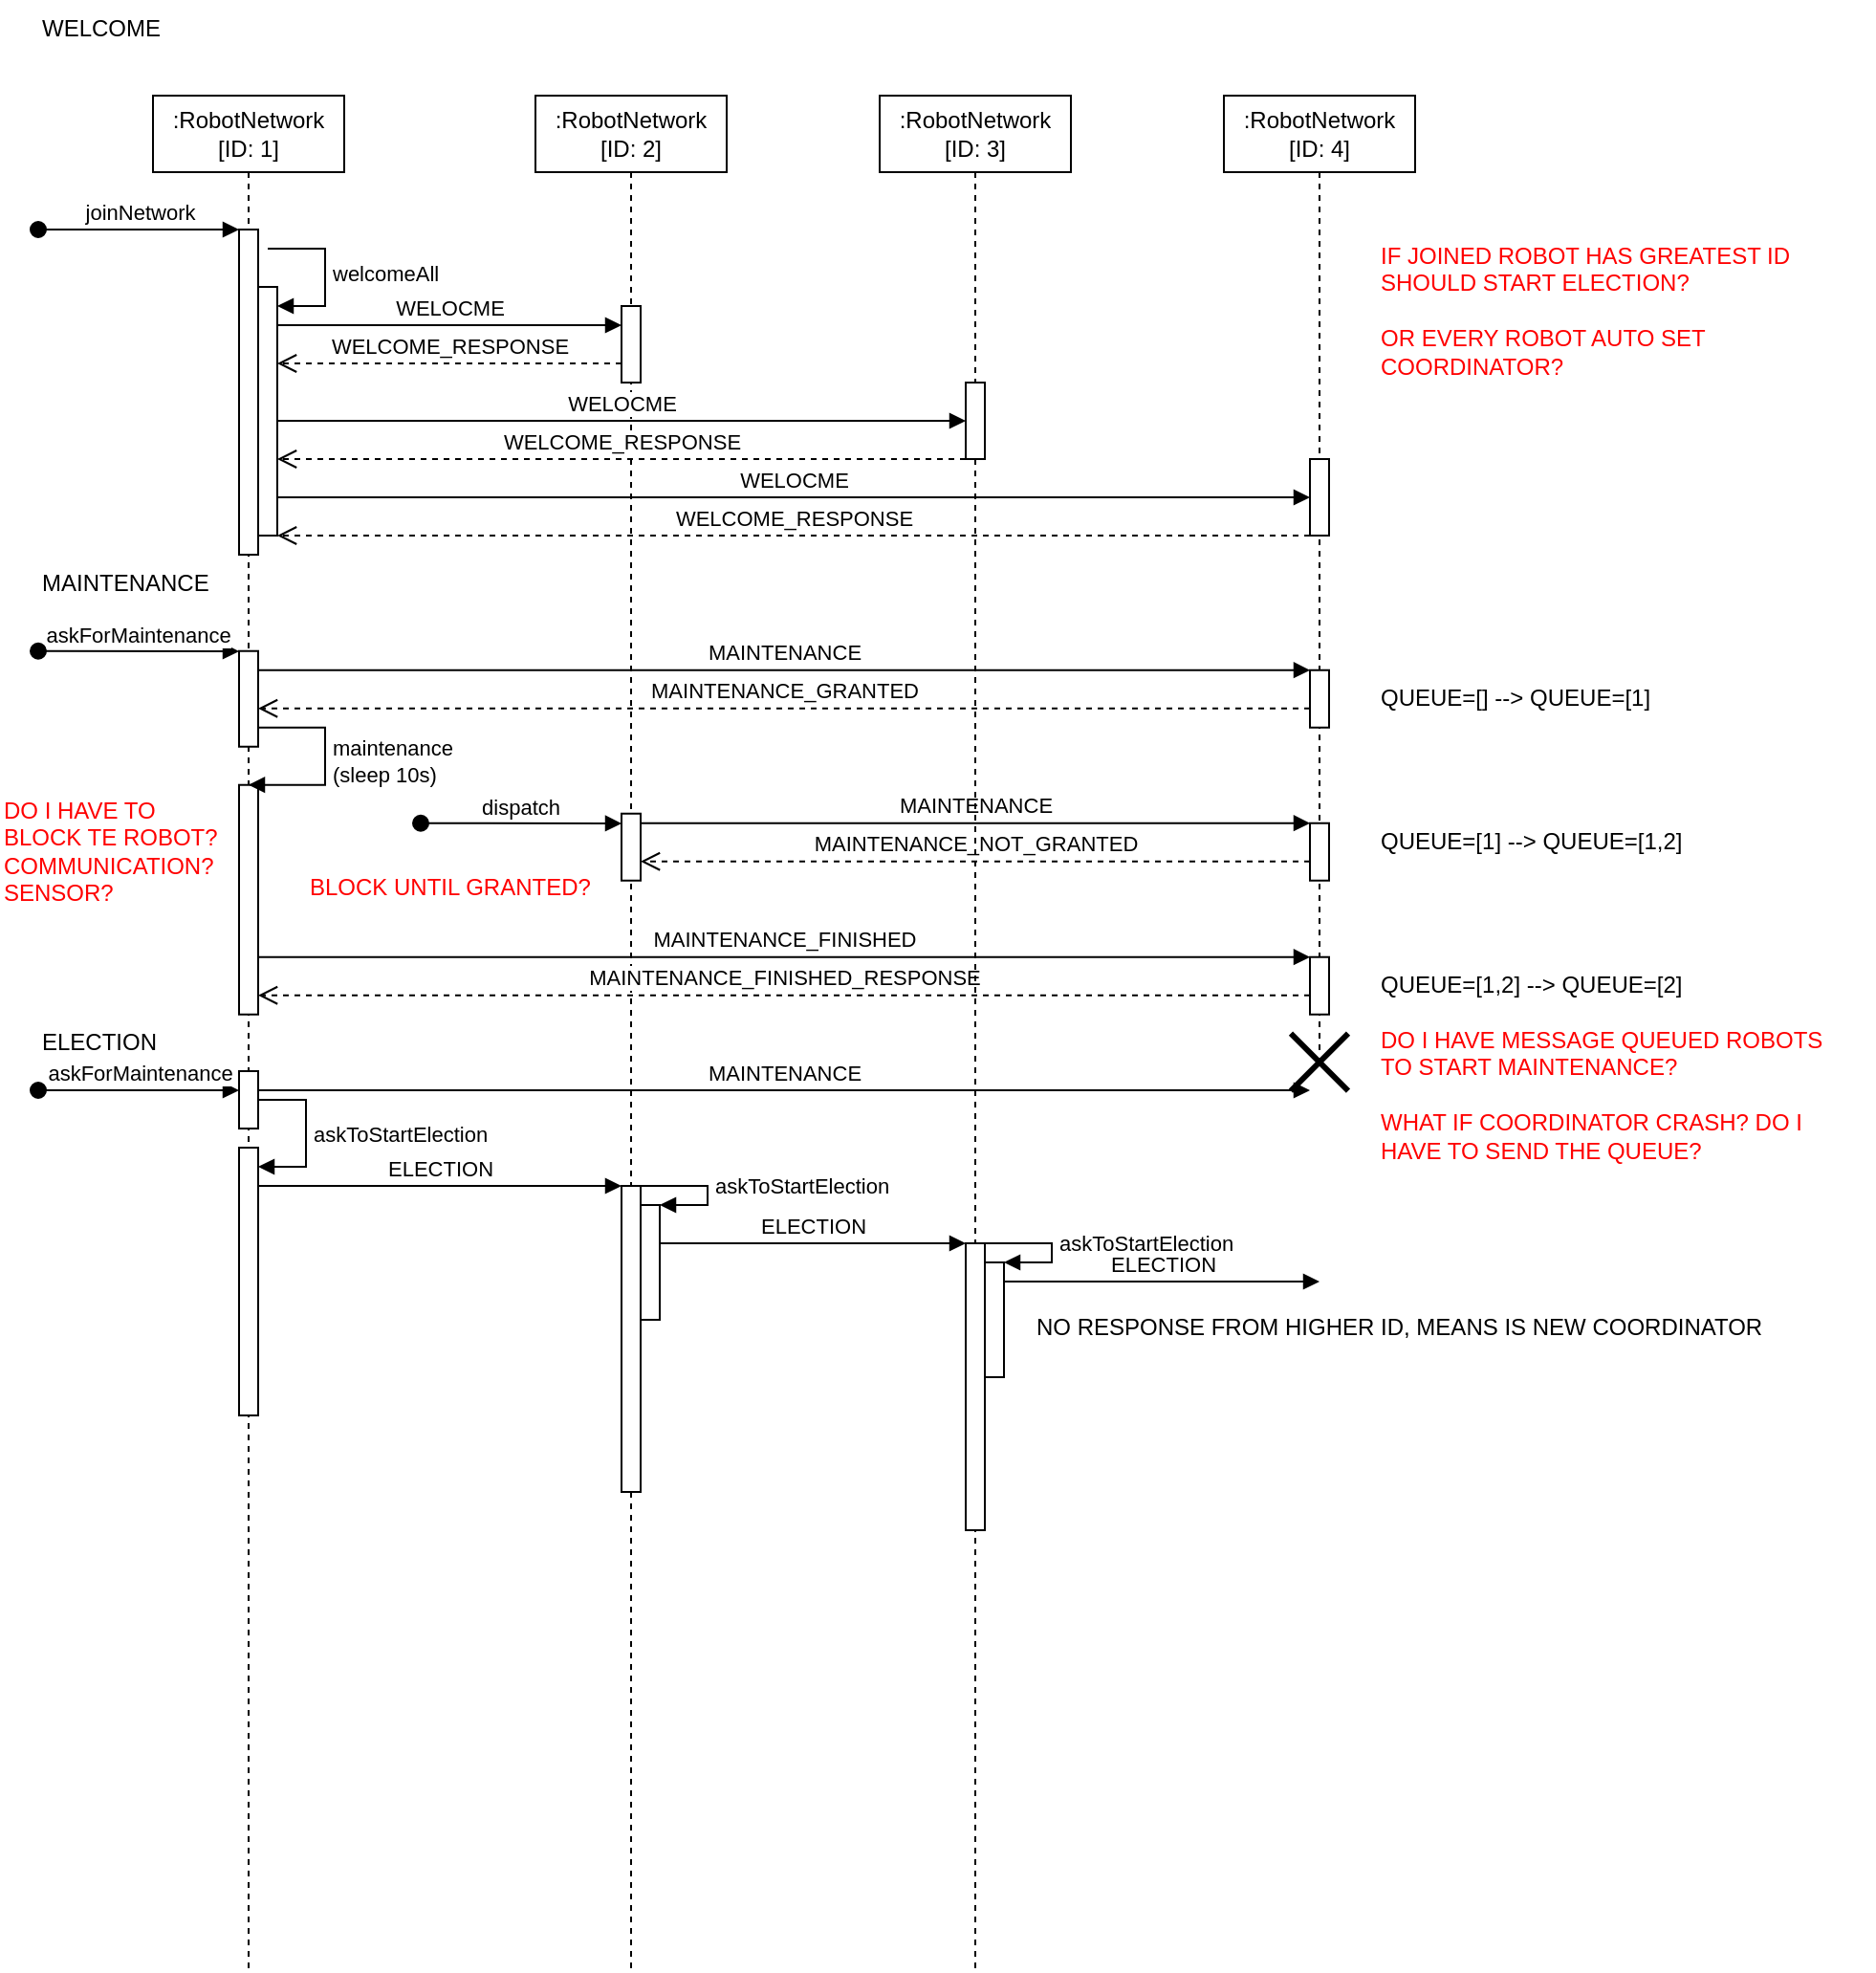 <mxfile version="21.3.0" type="device">
  <diagram name="Page-1" id="2YBvvXClWsGukQMizWep">
    <mxGraphModel dx="1004" dy="653" grid="1" gridSize="10" guides="1" tooltips="1" connect="1" arrows="1" fold="1" page="1" pageScale="1" pageWidth="850" pageHeight="1100" math="0" shadow="0">
      <root>
        <mxCell id="0" />
        <mxCell id="1" parent="0" />
        <mxCell id="aM9ryv3xv72pqoxQDRHE-1" value=":RobotNetwork&lt;br&gt;[ID: 1]" style="shape=umlLifeline;perimeter=lifelinePerimeter;whiteSpace=wrap;html=1;container=0;dropTarget=0;collapsible=0;recursiveResize=0;outlineConnect=0;portConstraint=eastwest;newEdgeStyle={&quot;edgeStyle&quot;:&quot;elbowEdgeStyle&quot;,&quot;elbow&quot;:&quot;vertical&quot;,&quot;curved&quot;:0,&quot;rounded&quot;:0};" parent="1" vertex="1">
          <mxGeometry x="100" y="90" width="100" height="980" as="geometry" />
        </mxCell>
        <mxCell id="aM9ryv3xv72pqoxQDRHE-2" value="" style="html=1;points=[];perimeter=orthogonalPerimeter;outlineConnect=0;targetShapes=umlLifeline;portConstraint=eastwest;newEdgeStyle={&quot;edgeStyle&quot;:&quot;elbowEdgeStyle&quot;,&quot;elbow&quot;:&quot;vertical&quot;,&quot;curved&quot;:0,&quot;rounded&quot;:0};" parent="aM9ryv3xv72pqoxQDRHE-1" vertex="1">
          <mxGeometry x="45" y="70" width="10" height="170" as="geometry" />
        </mxCell>
        <mxCell id="aM9ryv3xv72pqoxQDRHE-3" value="joinNetwork" style="html=1;verticalAlign=bottom;startArrow=oval;endArrow=block;startSize=8;edgeStyle=elbowEdgeStyle;elbow=vertical;curved=0;rounded=0;" parent="aM9ryv3xv72pqoxQDRHE-1" target="aM9ryv3xv72pqoxQDRHE-2" edge="1">
          <mxGeometry relative="1" as="geometry">
            <mxPoint x="-60" y="70" as="sourcePoint" />
          </mxGeometry>
        </mxCell>
        <mxCell id="eEnLpTAZn5gdBbQ_mqBl-11" value="" style="html=1;points=[];perimeter=orthogonalPerimeter;outlineConnect=0;targetShapes=umlLifeline;portConstraint=eastwest;newEdgeStyle={&quot;edgeStyle&quot;:&quot;elbowEdgeStyle&quot;,&quot;elbow&quot;:&quot;vertical&quot;,&quot;curved&quot;:0,&quot;rounded&quot;:0};" vertex="1" parent="aM9ryv3xv72pqoxQDRHE-1">
          <mxGeometry x="55" y="100" width="10" height="130" as="geometry" />
        </mxCell>
        <mxCell id="eEnLpTAZn5gdBbQ_mqBl-12" value="welcomeAll" style="html=1;align=left;spacingLeft=2;endArrow=block;rounded=0;edgeStyle=orthogonalEdgeStyle;curved=0;rounded=0;" edge="1" target="eEnLpTAZn5gdBbQ_mqBl-11" parent="aM9ryv3xv72pqoxQDRHE-1">
          <mxGeometry relative="1" as="geometry">
            <mxPoint x="60" y="80" as="sourcePoint" />
            <Array as="points">
              <mxPoint x="90" y="110" />
            </Array>
          </mxGeometry>
        </mxCell>
        <mxCell id="eEnLpTAZn5gdBbQ_mqBl-40" value="" style="html=1;points=[];perimeter=orthogonalPerimeter;outlineConnect=0;targetShapes=umlLifeline;portConstraint=eastwest;newEdgeStyle={&quot;edgeStyle&quot;:&quot;elbowEdgeStyle&quot;,&quot;elbow&quot;:&quot;vertical&quot;,&quot;curved&quot;:0,&quot;rounded&quot;:0};" vertex="1" parent="aM9ryv3xv72pqoxQDRHE-1">
          <mxGeometry x="45" y="290.37" width="10" height="50" as="geometry" />
        </mxCell>
        <mxCell id="eEnLpTAZn5gdBbQ_mqBl-45" value="" style="html=1;points=[];perimeter=orthogonalPerimeter;outlineConnect=0;targetShapes=umlLifeline;portConstraint=eastwest;newEdgeStyle={&quot;edgeStyle&quot;:&quot;elbowEdgeStyle&quot;,&quot;elbow&quot;:&quot;vertical&quot;,&quot;curved&quot;:0,&quot;rounded&quot;:0};" vertex="1" parent="aM9ryv3xv72pqoxQDRHE-1">
          <mxGeometry x="45" y="360.37" width="10" height="120" as="geometry" />
        </mxCell>
        <mxCell id="eEnLpTAZn5gdBbQ_mqBl-46" value="maintenance&lt;br&gt;(sleep 10s)" style="html=1;align=left;spacingLeft=2;endArrow=block;rounded=0;edgeStyle=orthogonalEdgeStyle;curved=0;rounded=0;" edge="1" target="eEnLpTAZn5gdBbQ_mqBl-45" parent="aM9ryv3xv72pqoxQDRHE-1" source="eEnLpTAZn5gdBbQ_mqBl-40">
          <mxGeometry relative="1" as="geometry">
            <mxPoint x="60" y="330.37" as="sourcePoint" />
            <Array as="points">
              <mxPoint x="90" y="330.37" />
              <mxPoint x="90" y="360.37" />
            </Array>
          </mxGeometry>
        </mxCell>
        <mxCell id="eEnLpTAZn5gdBbQ_mqBl-69" value="" style="html=1;points=[];perimeter=orthogonalPerimeter;outlineConnect=0;targetShapes=umlLifeline;portConstraint=eastwest;newEdgeStyle={&quot;edgeStyle&quot;:&quot;elbowEdgeStyle&quot;,&quot;elbow&quot;:&quot;vertical&quot;,&quot;curved&quot;:0,&quot;rounded&quot;:0};" vertex="1" parent="aM9ryv3xv72pqoxQDRHE-1">
          <mxGeometry x="45" y="510" width="10" height="30" as="geometry" />
        </mxCell>
        <mxCell id="eEnLpTAZn5gdBbQ_mqBl-73" value="" style="html=1;points=[];perimeter=orthogonalPerimeter;outlineConnect=0;targetShapes=umlLifeline;portConstraint=eastwest;newEdgeStyle={&quot;edgeStyle&quot;:&quot;elbowEdgeStyle&quot;,&quot;elbow&quot;:&quot;vertical&quot;,&quot;curved&quot;:0,&quot;rounded&quot;:0};" vertex="1" parent="aM9ryv3xv72pqoxQDRHE-1">
          <mxGeometry x="45" y="550" width="10" height="140" as="geometry" />
        </mxCell>
        <mxCell id="eEnLpTAZn5gdBbQ_mqBl-74" value="askToStartElection" style="html=1;align=left;spacingLeft=2;endArrow=block;rounded=0;edgeStyle=orthogonalEdgeStyle;curved=0;rounded=0;" edge="1" target="eEnLpTAZn5gdBbQ_mqBl-73" parent="aM9ryv3xv72pqoxQDRHE-1" source="eEnLpTAZn5gdBbQ_mqBl-69">
          <mxGeometry relative="1" as="geometry">
            <mxPoint x="60" y="530" as="sourcePoint" />
            <Array as="points">
              <mxPoint x="80" y="525" />
              <mxPoint x="80" y="560" />
            </Array>
          </mxGeometry>
        </mxCell>
        <mxCell id="eEnLpTAZn5gdBbQ_mqBl-1" value=":RobotNetwork&lt;br&gt;[ID: 2]" style="shape=umlLifeline;perimeter=lifelinePerimeter;whiteSpace=wrap;html=1;container=0;dropTarget=0;collapsible=0;recursiveResize=0;outlineConnect=0;portConstraint=eastwest;newEdgeStyle={&quot;edgeStyle&quot;:&quot;elbowEdgeStyle&quot;,&quot;elbow&quot;:&quot;vertical&quot;,&quot;curved&quot;:0,&quot;rounded&quot;:0};" vertex="1" parent="1">
          <mxGeometry x="300" y="90" width="100" height="980" as="geometry" />
        </mxCell>
        <mxCell id="eEnLpTAZn5gdBbQ_mqBl-2" value="" style="html=1;points=[];perimeter=orthogonalPerimeter;outlineConnect=0;targetShapes=umlLifeline;portConstraint=eastwest;newEdgeStyle={&quot;edgeStyle&quot;:&quot;elbowEdgeStyle&quot;,&quot;elbow&quot;:&quot;vertical&quot;,&quot;curved&quot;:0,&quot;rounded&quot;:0};" vertex="1" parent="eEnLpTAZn5gdBbQ_mqBl-1">
          <mxGeometry x="45" y="110" width="10" height="40" as="geometry" />
        </mxCell>
        <mxCell id="eEnLpTAZn5gdBbQ_mqBl-50" value="" style="html=1;points=[];perimeter=orthogonalPerimeter;outlineConnect=0;targetShapes=umlLifeline;portConstraint=eastwest;newEdgeStyle={&quot;edgeStyle&quot;:&quot;elbowEdgeStyle&quot;,&quot;elbow&quot;:&quot;vertical&quot;,&quot;curved&quot;:0,&quot;rounded&quot;:0};" vertex="1" parent="eEnLpTAZn5gdBbQ_mqBl-1">
          <mxGeometry x="45" y="375.37" width="10" height="35" as="geometry" />
        </mxCell>
        <mxCell id="eEnLpTAZn5gdBbQ_mqBl-76" value="" style="html=1;points=[];perimeter=orthogonalPerimeter;outlineConnect=0;targetShapes=umlLifeline;portConstraint=eastwest;newEdgeStyle={&quot;edgeStyle&quot;:&quot;elbowEdgeStyle&quot;,&quot;elbow&quot;:&quot;vertical&quot;,&quot;curved&quot;:0,&quot;rounded&quot;:0};" vertex="1" parent="eEnLpTAZn5gdBbQ_mqBl-1">
          <mxGeometry x="45" y="570" width="10" height="160" as="geometry" />
        </mxCell>
        <mxCell id="eEnLpTAZn5gdBbQ_mqBl-83" value="" style="html=1;points=[];perimeter=orthogonalPerimeter;outlineConnect=0;targetShapes=umlLifeline;portConstraint=eastwest;newEdgeStyle={&quot;edgeStyle&quot;:&quot;elbowEdgeStyle&quot;,&quot;elbow&quot;:&quot;vertical&quot;,&quot;curved&quot;:0,&quot;rounded&quot;:0};" vertex="1" parent="eEnLpTAZn5gdBbQ_mqBl-1">
          <mxGeometry x="55" y="580" width="10" height="60" as="geometry" />
        </mxCell>
        <mxCell id="eEnLpTAZn5gdBbQ_mqBl-84" value="askToStartElection" style="html=1;align=left;spacingLeft=2;endArrow=block;rounded=0;edgeStyle=orthogonalEdgeStyle;curved=0;rounded=0;" edge="1" target="eEnLpTAZn5gdBbQ_mqBl-83" parent="eEnLpTAZn5gdBbQ_mqBl-1" source="eEnLpTAZn5gdBbQ_mqBl-76">
          <mxGeometry relative="1" as="geometry">
            <mxPoint x="60" y="570" as="sourcePoint" />
            <Array as="points">
              <mxPoint x="90" y="570" />
              <mxPoint x="90" y="580" />
            </Array>
          </mxGeometry>
        </mxCell>
        <mxCell id="eEnLpTAZn5gdBbQ_mqBl-4" value=":RobotNetwork&lt;br&gt;[ID: 4]" style="shape=umlLifeline;perimeter=lifelinePerimeter;whiteSpace=wrap;html=1;container=0;dropTarget=0;collapsible=0;recursiveResize=0;outlineConnect=0;portConstraint=eastwest;newEdgeStyle={&quot;edgeStyle&quot;:&quot;elbowEdgeStyle&quot;,&quot;elbow&quot;:&quot;vertical&quot;,&quot;curved&quot;:0,&quot;rounded&quot;:0};" vertex="1" parent="1">
          <mxGeometry x="660" y="90" width="100" height="500" as="geometry" />
        </mxCell>
        <mxCell id="eEnLpTAZn5gdBbQ_mqBl-16" value="" style="html=1;points=[];perimeter=orthogonalPerimeter;outlineConnect=0;targetShapes=umlLifeline;portConstraint=eastwest;newEdgeStyle={&quot;edgeStyle&quot;:&quot;elbowEdgeStyle&quot;,&quot;elbow&quot;:&quot;vertical&quot;,&quot;curved&quot;:0,&quot;rounded&quot;:0};" vertex="1" parent="eEnLpTAZn5gdBbQ_mqBl-4">
          <mxGeometry x="45" y="190" width="10" height="40" as="geometry" />
        </mxCell>
        <mxCell id="eEnLpTAZn5gdBbQ_mqBl-42" value="" style="html=1;points=[];perimeter=orthogonalPerimeter;outlineConnect=0;targetShapes=umlLifeline;portConstraint=eastwest;newEdgeStyle={&quot;edgeStyle&quot;:&quot;elbowEdgeStyle&quot;,&quot;elbow&quot;:&quot;vertical&quot;,&quot;curved&quot;:0,&quot;rounded&quot;:0};" vertex="1" parent="eEnLpTAZn5gdBbQ_mqBl-4">
          <mxGeometry x="45" y="300.37" width="10" height="30" as="geometry" />
        </mxCell>
        <mxCell id="eEnLpTAZn5gdBbQ_mqBl-52" value="" style="html=1;points=[];perimeter=orthogonalPerimeter;outlineConnect=0;targetShapes=umlLifeline;portConstraint=eastwest;newEdgeStyle={&quot;edgeStyle&quot;:&quot;elbowEdgeStyle&quot;,&quot;elbow&quot;:&quot;vertical&quot;,&quot;curved&quot;:0,&quot;rounded&quot;:0};" vertex="1" parent="eEnLpTAZn5gdBbQ_mqBl-4">
          <mxGeometry x="45" y="380.37" width="10" height="30" as="geometry" />
        </mxCell>
        <mxCell id="eEnLpTAZn5gdBbQ_mqBl-58" value="" style="html=1;points=[];perimeter=orthogonalPerimeter;outlineConnect=0;targetShapes=umlLifeline;portConstraint=eastwest;newEdgeStyle={&quot;edgeStyle&quot;:&quot;elbowEdgeStyle&quot;,&quot;elbow&quot;:&quot;vertical&quot;,&quot;curved&quot;:0,&quot;rounded&quot;:0};" vertex="1" parent="eEnLpTAZn5gdBbQ_mqBl-4">
          <mxGeometry x="45" y="450.37" width="10" height="30" as="geometry" />
        </mxCell>
        <mxCell id="eEnLpTAZn5gdBbQ_mqBl-62" value="" style="shape=umlDestroy;whiteSpace=wrap;html=1;strokeWidth=3;targetShapes=umlLifeline;" vertex="1" parent="eEnLpTAZn5gdBbQ_mqBl-4">
          <mxGeometry x="35" y="490.37" width="30" height="30" as="geometry" />
        </mxCell>
        <mxCell id="eEnLpTAZn5gdBbQ_mqBl-14" value="WELOCME" style="html=1;verticalAlign=bottom;endArrow=block;edgeStyle=elbowEdgeStyle;elbow=vertical;curved=0;rounded=0;" edge="1" target="eEnLpTAZn5gdBbQ_mqBl-2" parent="1" source="eEnLpTAZn5gdBbQ_mqBl-11">
          <mxGeometry relative="1" as="geometry">
            <mxPoint x="265" y="210" as="sourcePoint" />
            <mxPoint x="335" y="210" as="targetPoint" />
            <Array as="points">
              <mxPoint x="290" y="210" />
            </Array>
          </mxGeometry>
        </mxCell>
        <mxCell id="eEnLpTAZn5gdBbQ_mqBl-15" value="WELCOME_RESPONSE" style="html=1;verticalAlign=bottom;endArrow=open;dashed=1;endSize=8;edgeStyle=elbowEdgeStyle;elbow=vertical;curved=0;rounded=0;" edge="1" source="eEnLpTAZn5gdBbQ_mqBl-2" parent="1" target="eEnLpTAZn5gdBbQ_mqBl-11">
          <mxGeometry relative="1" as="geometry">
            <mxPoint x="265" y="285" as="targetPoint" />
            <mxPoint x="335" y="230" as="sourcePoint" />
            <Array as="points">
              <mxPoint x="220" y="230" />
              <mxPoint x="240" y="220" />
              <mxPoint x="210" y="230" />
              <mxPoint x="280" y="250" />
              <mxPoint x="260" y="230" />
            </Array>
          </mxGeometry>
        </mxCell>
        <mxCell id="eEnLpTAZn5gdBbQ_mqBl-17" value="WELOCME" style="html=1;verticalAlign=bottom;endArrow=block;edgeStyle=elbowEdgeStyle;elbow=vertical;curved=0;rounded=0;" edge="1" parent="1" target="eEnLpTAZn5gdBbQ_mqBl-16" source="eEnLpTAZn5gdBbQ_mqBl-11">
          <mxGeometry relative="1" as="geometry">
            <mxPoint x="175" y="220" as="sourcePoint" />
            <Array as="points">
              <mxPoint x="520" y="300" />
              <mxPoint x="330" y="295" />
              <mxPoint x="270" y="240" />
              <mxPoint x="160" y="250" />
              <mxPoint x="300" y="220" />
            </Array>
          </mxGeometry>
        </mxCell>
        <mxCell id="eEnLpTAZn5gdBbQ_mqBl-18" value="WELCOME_RESPONSE" style="html=1;verticalAlign=bottom;endArrow=open;dashed=1;endSize=8;edgeStyle=elbowEdgeStyle;elbow=vertical;curved=0;rounded=0;" edge="1" parent="1" source="eEnLpTAZn5gdBbQ_mqBl-16" target="eEnLpTAZn5gdBbQ_mqBl-11">
          <mxGeometry relative="1" as="geometry">
            <mxPoint x="175" y="240" as="targetPoint" />
            <Array as="points">
              <mxPoint x="510" y="320" />
              <mxPoint x="300" y="310" />
              <mxPoint x="300" y="260" />
              <mxPoint x="310" y="255" />
              <mxPoint x="420" y="270" />
              <mxPoint x="220" y="240" />
              <mxPoint x="290" y="260" />
              <mxPoint x="270" y="240" />
            </Array>
          </mxGeometry>
        </mxCell>
        <mxCell id="eEnLpTAZn5gdBbQ_mqBl-19" value="IF JOINED ROBOT HAS GREATEST ID&lt;br&gt;SHOULD START ELECTION?&lt;br&gt;&lt;br&gt;OR EVERY ROBOT AUTO SET COORDINATOR?" style="text;html=1;strokeColor=none;fillColor=none;align=left;verticalAlign=top;whiteSpace=wrap;rounded=0;fontColor=#FF0000;" vertex="1" parent="1">
          <mxGeometry x="740" y="160" width="240" height="150" as="geometry" />
        </mxCell>
        <mxCell id="eEnLpTAZn5gdBbQ_mqBl-21" value="WELCOME" style="text;html=1;strokeColor=none;fillColor=none;align=left;verticalAlign=middle;whiteSpace=wrap;rounded=0;" vertex="1" parent="1">
          <mxGeometry x="40" y="40" width="380" height="30" as="geometry" />
        </mxCell>
        <mxCell id="eEnLpTAZn5gdBbQ_mqBl-38" value="MAINTENANCE" style="text;html=1;strokeColor=none;fillColor=none;align=left;verticalAlign=middle;whiteSpace=wrap;rounded=0;" vertex="1" parent="1">
          <mxGeometry x="40" y="330" width="380" height="30" as="geometry" />
        </mxCell>
        <mxCell id="eEnLpTAZn5gdBbQ_mqBl-39" value="askForMaintenance" style="html=1;verticalAlign=bottom;startArrow=oval;startFill=1;endArrow=block;startSize=8;edgeStyle=elbowEdgeStyle;elbow=vertical;curved=0;rounded=0;" edge="1" parent="1" target="eEnLpTAZn5gdBbQ_mqBl-40">
          <mxGeometry width="60" relative="1" as="geometry">
            <mxPoint x="40" y="380.37" as="sourcePoint" />
            <mxPoint x="100" y="380.37" as="targetPoint" />
          </mxGeometry>
        </mxCell>
        <mxCell id="eEnLpTAZn5gdBbQ_mqBl-41" value="MAINTENANCE" style="html=1;verticalAlign=bottom;endArrow=block;edgeStyle=elbowEdgeStyle;elbow=vertical;curved=0;rounded=0;" edge="1" parent="1" source="eEnLpTAZn5gdBbQ_mqBl-40" target="eEnLpTAZn5gdBbQ_mqBl-42">
          <mxGeometry width="80" relative="1" as="geometry">
            <mxPoint x="230" y="390.37" as="sourcePoint" />
            <mxPoint x="310" y="390.37" as="targetPoint" />
            <Array as="points">
              <mxPoint x="410" y="390.37" />
            </Array>
          </mxGeometry>
        </mxCell>
        <mxCell id="eEnLpTAZn5gdBbQ_mqBl-43" value="QUEUE=[] --&amp;gt; QUEUE=[1]" style="text;html=1;strokeColor=none;fillColor=none;align=left;verticalAlign=middle;whiteSpace=wrap;rounded=0;" vertex="1" parent="1">
          <mxGeometry x="740" y="390.37" width="260" height="30" as="geometry" />
        </mxCell>
        <mxCell id="eEnLpTAZn5gdBbQ_mqBl-44" value="MAINTENANCE_GRANTED" style="html=1;verticalAlign=bottom;endArrow=open;dashed=1;endSize=8;edgeStyle=elbowEdgeStyle;elbow=vertical;curved=0;rounded=0;" edge="1" parent="1" source="eEnLpTAZn5gdBbQ_mqBl-42" target="eEnLpTAZn5gdBbQ_mqBl-40">
          <mxGeometry relative="1" as="geometry">
            <mxPoint x="500" y="420.37" as="sourcePoint" />
            <mxPoint x="420" y="420.37" as="targetPoint" />
            <Array as="points">
              <mxPoint x="450" y="410.37" />
            </Array>
          </mxGeometry>
        </mxCell>
        <mxCell id="eEnLpTAZn5gdBbQ_mqBl-48" value="DO I HAVE TO BLOCK TE ROBOT?&lt;br&gt;COMMUNICATION? SENSOR?" style="text;html=1;strokeColor=none;fillColor=none;align=left;verticalAlign=top;whiteSpace=wrap;rounded=0;fontColor=#FF0000;" vertex="1" parent="1">
          <mxGeometry x="20" y="450.37" width="120" height="110" as="geometry" />
        </mxCell>
        <mxCell id="eEnLpTAZn5gdBbQ_mqBl-49" value="dispatch" style="html=1;verticalAlign=bottom;startArrow=oval;startFill=1;endArrow=block;startSize=8;edgeStyle=elbowEdgeStyle;elbow=vertical;curved=0;rounded=0;" edge="1" parent="1" target="eEnLpTAZn5gdBbQ_mqBl-50">
          <mxGeometry width="60" relative="1" as="geometry">
            <mxPoint x="240" y="470.37" as="sourcePoint" />
            <mxPoint x="300" y="470.37" as="targetPoint" />
          </mxGeometry>
        </mxCell>
        <mxCell id="eEnLpTAZn5gdBbQ_mqBl-51" value="MAINTENANCE" style="html=1;verticalAlign=bottom;endArrow=block;edgeStyle=elbowEdgeStyle;elbow=vertical;curved=0;rounded=0;" edge="1" parent="1" source="eEnLpTAZn5gdBbQ_mqBl-50" target="eEnLpTAZn5gdBbQ_mqBl-52">
          <mxGeometry width="80" relative="1" as="geometry">
            <mxPoint x="370" y="480.37" as="sourcePoint" />
            <mxPoint x="450" y="480.37" as="targetPoint" />
            <Array as="points">
              <mxPoint x="490" y="470.37" />
              <mxPoint x="510" y="480.37" />
            </Array>
          </mxGeometry>
        </mxCell>
        <mxCell id="eEnLpTAZn5gdBbQ_mqBl-53" value="QUEUE=[1] --&amp;gt; QUEUE=[1,2]" style="text;html=1;strokeColor=none;fillColor=none;align=left;verticalAlign=middle;whiteSpace=wrap;rounded=0;" vertex="1" parent="1">
          <mxGeometry x="740" y="465.37" width="260" height="30" as="geometry" />
        </mxCell>
        <mxCell id="eEnLpTAZn5gdBbQ_mqBl-54" value="MAINTENANCE_NOT_GRANTED" style="html=1;verticalAlign=bottom;endArrow=open;dashed=1;endSize=8;edgeStyle=elbowEdgeStyle;elbow=vertical;curved=0;rounded=0;" edge="1" parent="1" source="eEnLpTAZn5gdBbQ_mqBl-52" target="eEnLpTAZn5gdBbQ_mqBl-50">
          <mxGeometry relative="1" as="geometry">
            <mxPoint x="480" y="495.37" as="sourcePoint" />
            <mxPoint x="400" y="495.37" as="targetPoint" />
            <Array as="points">
              <mxPoint x="470" y="490.37" />
            </Array>
          </mxGeometry>
        </mxCell>
        <mxCell id="eEnLpTAZn5gdBbQ_mqBl-56" value="BLOCK UNTIL GRANTED?" style="text;html=1;strokeColor=none;fillColor=none;align=left;verticalAlign=top;whiteSpace=wrap;rounded=0;fontColor=#FF0000;" vertex="1" parent="1">
          <mxGeometry x="180" y="490.37" width="160" height="40" as="geometry" />
        </mxCell>
        <mxCell id="eEnLpTAZn5gdBbQ_mqBl-57" value="MAINTENANCE_FINISHED" style="html=1;verticalAlign=bottom;endArrow=block;edgeStyle=elbowEdgeStyle;elbow=vertical;curved=0;rounded=0;" edge="1" parent="1" source="eEnLpTAZn5gdBbQ_mqBl-45" target="eEnLpTAZn5gdBbQ_mqBl-58">
          <mxGeometry width="80" relative="1" as="geometry">
            <mxPoint x="300" y="540.37" as="sourcePoint" />
            <mxPoint x="380" y="540.37" as="targetPoint" />
            <Array as="points">
              <mxPoint x="380" y="540.37" />
            </Array>
          </mxGeometry>
        </mxCell>
        <mxCell id="eEnLpTAZn5gdBbQ_mqBl-59" value="QUEUE=[1,2] --&amp;gt; QUEUE=[2]" style="text;html=1;strokeColor=none;fillColor=none;align=left;verticalAlign=middle;whiteSpace=wrap;rounded=0;" vertex="1" parent="1">
          <mxGeometry x="740" y="540.37" width="260" height="30" as="geometry" />
        </mxCell>
        <mxCell id="eEnLpTAZn5gdBbQ_mqBl-60" value="DO I HAVE MESSAGE QUEUED ROBOTS TO START MAINTENANCE?&lt;br&gt;&lt;br&gt;WHAT IF COORDINATOR CRASH? DO I HAVE TO SEND THE QUEUE?" style="text;html=1;strokeColor=none;fillColor=none;align=left;verticalAlign=top;whiteSpace=wrap;rounded=0;fontColor=#FF0000;" vertex="1" parent="1">
          <mxGeometry x="740" y="570.37" width="240" height="150" as="geometry" />
        </mxCell>
        <mxCell id="eEnLpTAZn5gdBbQ_mqBl-61" value="MAINTENANCE_FINISHED_RESPONSE" style="html=1;verticalAlign=bottom;endArrow=open;dashed=1;endSize=8;edgeStyle=elbowEdgeStyle;elbow=vertical;curved=0;rounded=0;" edge="1" parent="1" source="eEnLpTAZn5gdBbQ_mqBl-58" target="eEnLpTAZn5gdBbQ_mqBl-45">
          <mxGeometry relative="1" as="geometry">
            <mxPoint x="390" y="560.37" as="sourcePoint" />
            <mxPoint x="310" y="560.37" as="targetPoint" />
            <Array as="points">
              <mxPoint x="420" y="560.37" />
              <mxPoint x="440" y="570.37" />
            </Array>
          </mxGeometry>
        </mxCell>
        <mxCell id="eEnLpTAZn5gdBbQ_mqBl-63" value=":RobotNetwork&lt;br&gt;[ID: 3]" style="shape=umlLifeline;perimeter=lifelinePerimeter;whiteSpace=wrap;html=1;container=0;dropTarget=0;collapsible=0;recursiveResize=0;outlineConnect=0;portConstraint=eastwest;newEdgeStyle={&quot;edgeStyle&quot;:&quot;elbowEdgeStyle&quot;,&quot;elbow&quot;:&quot;vertical&quot;,&quot;curved&quot;:0,&quot;rounded&quot;:0};" vertex="1" parent="1">
          <mxGeometry x="480" y="90" width="100" height="980" as="geometry" />
        </mxCell>
        <mxCell id="eEnLpTAZn5gdBbQ_mqBl-64" value="" style="html=1;points=[];perimeter=orthogonalPerimeter;outlineConnect=0;targetShapes=umlLifeline;portConstraint=eastwest;newEdgeStyle={&quot;edgeStyle&quot;:&quot;elbowEdgeStyle&quot;,&quot;elbow&quot;:&quot;vertical&quot;,&quot;curved&quot;:0,&quot;rounded&quot;:0};" vertex="1" parent="eEnLpTAZn5gdBbQ_mqBl-63">
          <mxGeometry x="45" y="150" width="10" height="40" as="geometry" />
        </mxCell>
        <mxCell id="eEnLpTAZn5gdBbQ_mqBl-78" value="" style="html=1;points=[];perimeter=orthogonalPerimeter;outlineConnect=0;targetShapes=umlLifeline;portConstraint=eastwest;newEdgeStyle={&quot;edgeStyle&quot;:&quot;elbowEdgeStyle&quot;,&quot;elbow&quot;:&quot;vertical&quot;,&quot;curved&quot;:0,&quot;rounded&quot;:0};" vertex="1" parent="eEnLpTAZn5gdBbQ_mqBl-63">
          <mxGeometry x="45" y="600" width="10" height="150" as="geometry" />
        </mxCell>
        <mxCell id="eEnLpTAZn5gdBbQ_mqBl-85" value="" style="html=1;points=[];perimeter=orthogonalPerimeter;outlineConnect=0;targetShapes=umlLifeline;portConstraint=eastwest;newEdgeStyle={&quot;edgeStyle&quot;:&quot;elbowEdgeStyle&quot;,&quot;elbow&quot;:&quot;vertical&quot;,&quot;curved&quot;:0,&quot;rounded&quot;:0};" vertex="1" parent="eEnLpTAZn5gdBbQ_mqBl-63">
          <mxGeometry x="55" y="610" width="10" height="60" as="geometry" />
        </mxCell>
        <mxCell id="eEnLpTAZn5gdBbQ_mqBl-86" value="askToStartElection" style="html=1;align=left;spacingLeft=2;endArrow=block;rounded=0;edgeStyle=orthogonalEdgeStyle;curved=0;rounded=0;" edge="1" target="eEnLpTAZn5gdBbQ_mqBl-85" parent="eEnLpTAZn5gdBbQ_mqBl-63" source="eEnLpTAZn5gdBbQ_mqBl-78">
          <mxGeometry relative="1" as="geometry">
            <mxPoint x="60" y="590" as="sourcePoint" />
            <Array as="points">
              <mxPoint x="90" y="600" />
              <mxPoint x="90" y="610" />
            </Array>
          </mxGeometry>
        </mxCell>
        <mxCell id="eEnLpTAZn5gdBbQ_mqBl-66" value="WELOCME" style="html=1;verticalAlign=bottom;endArrow=block;edgeStyle=elbowEdgeStyle;elbow=vertical;curved=0;rounded=0;" edge="1" parent="1" source="eEnLpTAZn5gdBbQ_mqBl-11" target="eEnLpTAZn5gdBbQ_mqBl-64">
          <mxGeometry width="80" relative="1" as="geometry">
            <mxPoint x="385" y="260" as="sourcePoint" />
            <mxPoint x="465" y="260" as="targetPoint" />
          </mxGeometry>
        </mxCell>
        <mxCell id="eEnLpTAZn5gdBbQ_mqBl-67" value="WELCOME_RESPONSE" style="html=1;verticalAlign=bottom;endArrow=open;dashed=1;endSize=8;edgeStyle=elbowEdgeStyle;elbow=vertical;curved=0;rounded=0;" edge="1" parent="1" source="eEnLpTAZn5gdBbQ_mqBl-64" target="eEnLpTAZn5gdBbQ_mqBl-11">
          <mxGeometry relative="1" as="geometry">
            <mxPoint x="480" y="370" as="sourcePoint" />
            <mxPoint x="400" y="370" as="targetPoint" />
            <Array as="points">
              <mxPoint x="470" y="280" />
              <mxPoint x="360" y="270" />
            </Array>
          </mxGeometry>
        </mxCell>
        <mxCell id="eEnLpTAZn5gdBbQ_mqBl-68" value="ELECTION" style="text;html=1;strokeColor=none;fillColor=none;align=left;verticalAlign=middle;whiteSpace=wrap;rounded=0;" vertex="1" parent="1">
          <mxGeometry x="40" y="570.37" width="380" height="30" as="geometry" />
        </mxCell>
        <mxCell id="eEnLpTAZn5gdBbQ_mqBl-70" value="askForMaintenance" style="html=1;verticalAlign=bottom;startArrow=oval;startFill=1;endArrow=block;startSize=8;edgeStyle=elbowEdgeStyle;elbow=vertical;curved=0;rounded=0;" edge="1" parent="1" target="eEnLpTAZn5gdBbQ_mqBl-69">
          <mxGeometry width="60" relative="1" as="geometry">
            <mxPoint x="40" y="610" as="sourcePoint" />
            <mxPoint x="510" y="440" as="targetPoint" />
          </mxGeometry>
        </mxCell>
        <mxCell id="eEnLpTAZn5gdBbQ_mqBl-71" value="MAINTENANCE" style="html=1;verticalAlign=bottom;endArrow=block;edgeStyle=elbowEdgeStyle;elbow=vertical;curved=0;rounded=0;" edge="1" parent="1" source="eEnLpTAZn5gdBbQ_mqBl-69">
          <mxGeometry width="80" relative="1" as="geometry">
            <mxPoint x="440" y="440" as="sourcePoint" />
            <mxPoint x="705" y="610" as="targetPoint" />
            <Array as="points">
              <mxPoint x="430" y="610" />
            </Array>
          </mxGeometry>
        </mxCell>
        <mxCell id="eEnLpTAZn5gdBbQ_mqBl-75" value="ELECTION" style="html=1;verticalAlign=bottom;endArrow=block;edgeStyle=elbowEdgeStyle;elbow=vertical;curved=0;rounded=0;" edge="1" parent="1" source="eEnLpTAZn5gdBbQ_mqBl-73" target="eEnLpTAZn5gdBbQ_mqBl-76">
          <mxGeometry width="80" relative="1" as="geometry">
            <mxPoint x="440" y="510" as="sourcePoint" />
            <mxPoint x="520" y="510" as="targetPoint" />
            <Array as="points">
              <mxPoint x="300" y="660" />
            </Array>
          </mxGeometry>
        </mxCell>
        <mxCell id="eEnLpTAZn5gdBbQ_mqBl-77" value="ELECTION" style="html=1;verticalAlign=bottom;endArrow=block;edgeStyle=elbowEdgeStyle;elbow=vertical;curved=0;rounded=0;" edge="1" parent="1" source="eEnLpTAZn5gdBbQ_mqBl-83" target="eEnLpTAZn5gdBbQ_mqBl-78">
          <mxGeometry width="80" relative="1" as="geometry">
            <mxPoint x="410" y="680" as="sourcePoint" />
            <mxPoint x="520" y="510" as="targetPoint" />
            <Array as="points">
              <mxPoint x="410" y="690" />
              <mxPoint x="400" y="680" />
              <mxPoint x="480" y="700" />
              <mxPoint x="460" y="690" />
              <mxPoint x="490" y="680" />
              <mxPoint x="480" y="660" />
            </Array>
          </mxGeometry>
        </mxCell>
        <mxCell id="eEnLpTAZn5gdBbQ_mqBl-79" value="ELECTION" style="html=1;verticalAlign=bottom;endArrow=block;edgeStyle=elbowEdgeStyle;elbow=horizontal;curved=0;rounded=0;" edge="1" parent="1" source="eEnLpTAZn5gdBbQ_mqBl-85">
          <mxGeometry width="80" relative="1" as="geometry">
            <mxPoint x="570" y="690" as="sourcePoint" />
            <mxPoint x="710" y="710" as="targetPoint" />
            <Array as="points">
              <mxPoint x="610" y="710" />
              <mxPoint x="680" y="760" />
              <mxPoint x="610" y="740" />
              <mxPoint x="670" y="720" />
              <mxPoint x="620" y="660" />
            </Array>
          </mxGeometry>
        </mxCell>
        <mxCell id="eEnLpTAZn5gdBbQ_mqBl-87" value="NO RESPONSE FROM HIGHER ID, MEANS IS NEW COORDINATOR" style="text;html=1;strokeColor=none;fillColor=none;align=left;verticalAlign=top;whiteSpace=wrap;rounded=0;" vertex="1" parent="1">
          <mxGeometry x="560" y="720.37" width="420" height="49.63" as="geometry" />
        </mxCell>
      </root>
    </mxGraphModel>
  </diagram>
</mxfile>
